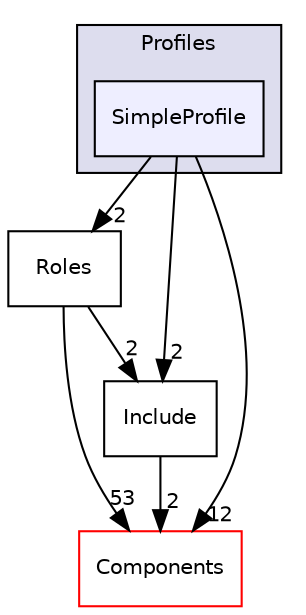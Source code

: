 digraph "C:/Work.git/ble/BLE-CC254x-1.4.0/Projects/ble/Profiles/SimpleProfile" {
  compound=true
  node [ fontsize="10", fontname="Helvetica"];
  edge [ labelfontsize="10", labelfontname="Helvetica"];
  subgraph clusterdir_bbf25acfb389de4a0b62fe1493a77c04 {
    graph [ bgcolor="#ddddee", pencolor="black", label="Profiles" fontname="Helvetica", fontsize="10", URL="dir_bbf25acfb389de4a0b62fe1493a77c04.html"]
  dir_31905b87d422ccc4377ebd232bdc0684 [shape=box, label="SimpleProfile", style="filled", fillcolor="#eeeeff", pencolor="black", URL="dir_31905b87d422ccc4377ebd232bdc0684.html"];
  }
  dir_49436763fc2de32fb8e3094108c8b49a [shape=box label="Roles" URL="dir_49436763fc2de32fb8e3094108c8b49a.html"];
  dir_7a2b63247ca617f0e1ef727740be8a23 [shape=box label="Components" fillcolor="white" style="filled" color="red" URL="dir_7a2b63247ca617f0e1ef727740be8a23.html"];
  dir_c92cc19f0c851bfd7369f25eb8781a13 [shape=box label="Include" URL="dir_c92cc19f0c851bfd7369f25eb8781a13.html"];
  dir_49436763fc2de32fb8e3094108c8b49a->dir_7a2b63247ca617f0e1ef727740be8a23 [headlabel="53", labeldistance=1.5 headhref="dir_000092_000001.html"];
  dir_49436763fc2de32fb8e3094108c8b49a->dir_c92cc19f0c851bfd7369f25eb8781a13 [headlabel="2", labeldistance=1.5 headhref="dir_000092_000069.html"];
  dir_31905b87d422ccc4377ebd232bdc0684->dir_49436763fc2de32fb8e3094108c8b49a [headlabel="2", labeldistance=1.5 headhref="dir_000096_000092.html"];
  dir_31905b87d422ccc4377ebd232bdc0684->dir_7a2b63247ca617f0e1ef727740be8a23 [headlabel="12", labeldistance=1.5 headhref="dir_000096_000001.html"];
  dir_31905b87d422ccc4377ebd232bdc0684->dir_c92cc19f0c851bfd7369f25eb8781a13 [headlabel="2", labeldistance=1.5 headhref="dir_000096_000069.html"];
  dir_c92cc19f0c851bfd7369f25eb8781a13->dir_7a2b63247ca617f0e1ef727740be8a23 [headlabel="2", labeldistance=1.5 headhref="dir_000069_000001.html"];
}
